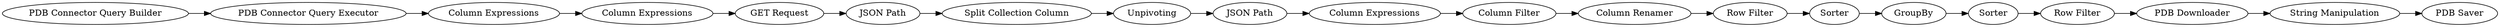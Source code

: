 digraph {
	282 -> 284
	272 -> 273
	25 -> 271
	283 -> 286
	153 -> 272
	289 -> 291
	159 -> 278
	293 -> 25
	273 -> 159
	291 -> 290
	279 -> 280
	287 -> 288
	278 -> 160
	271 -> 153
	284 -> 283
	290 -> 287
	286 -> 289
	288 -> 293
	280 -> 282
	289 [label="Split Collection Column"]
	284 [label="Column Expressions"]
	280 [label="PDB Connector Query Executor"]
	153 [label=GroupBy]
	286 [label="JSON Path"]
	283 [label="GET Request"]
	290 [label="JSON Path"]
	291 [label=Unpivoting]
	288 [label="Column Filter"]
	25 [label="Row Filter"]
	282 [label="Column Expressions"]
	271 [label=Sorter]
	287 [label="Column Expressions"]
	293 [label="Column Renamer"]
	279 [label="PDB Connector Query Builder"]
	159 [label="PDB Downloader"]
	272 [label=Sorter]
	160 [label="PDB Saver"]
	278 [label="String Manipulation"]
	273 [label="Row Filter"]
	rankdir=LR
}
